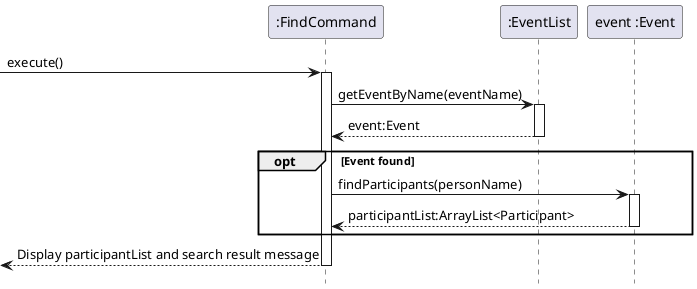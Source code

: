 @startuml
hide footbox

participant ":FindCommand" as FC
participant ":EventList" as EL
participant "event :Event" as E

[-> FC: execute()
activate FC
FC -> EL: getEventByName(eventName)
activate EL
EL --> FC: event:Event
deactivate EL

opt Event found
    FC -> E: findParticipants(personName)
    activate E
    E --> FC: participantList:ArrayList<Participant>
    deactivate E

end opt

return Display participantList and search result message

@enduml